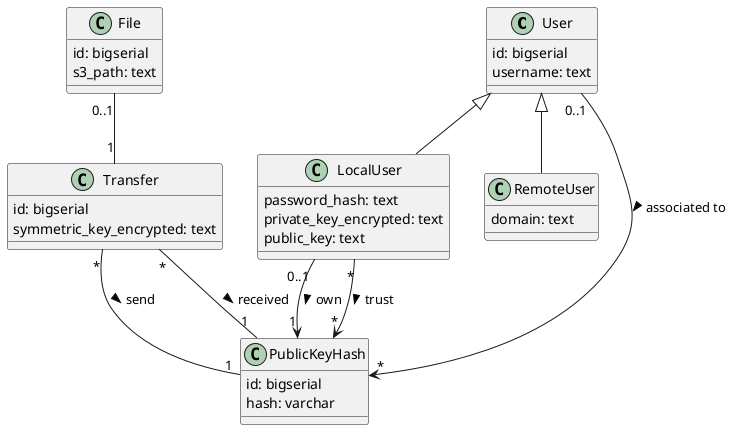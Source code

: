 @startuml

class User {
    id: bigserial
    username: text
}

class LocalUser {
    password_hash: text
    private_key_encrypted: text
    public_key: text
}

class RemoteUser {
    domain: text
}

class PublicKeyHash {
    id: bigserial
    hash: varchar
}

class Transfer {
    id: bigserial
    symmetric_key_encrypted: text
}

class File {
    id: bigserial
    s3_path: text
}


LocalUser -up-|> User
RemoteUser -up-|> User

LocalUser "0..1" --> "1" PublicKeyHash: own >

User "0..1" --> "*" PublicKeyHash: associated to >

LocalUser "*" --> "*" PublicKeyHash: trust >

Transfer "*" -- "1" PublicKeyHash: send >
Transfer "*" -- "1" PublicKeyHash: received >

Transfer "1" -up- "0..1" File

@enduml